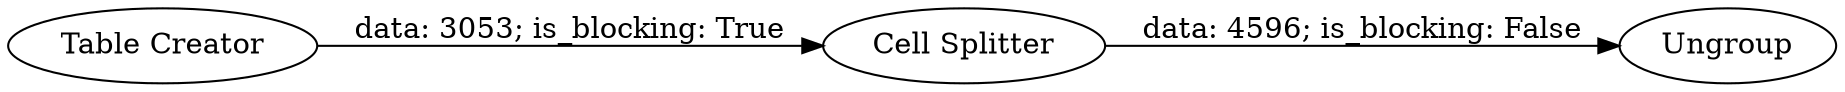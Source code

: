 digraph {
	"-9219400139630289274_1" [label="Table Creator"]
	"-9219400139630289274_3" [label=Ungroup]
	"-9219400139630289274_2" [label="Cell Splitter"]
	"-9219400139630289274_1" -> "-9219400139630289274_2" [label="data: 3053; is_blocking: True"]
	"-9219400139630289274_2" -> "-9219400139630289274_3" [label="data: 4596; is_blocking: False"]
	rankdir=LR
}
